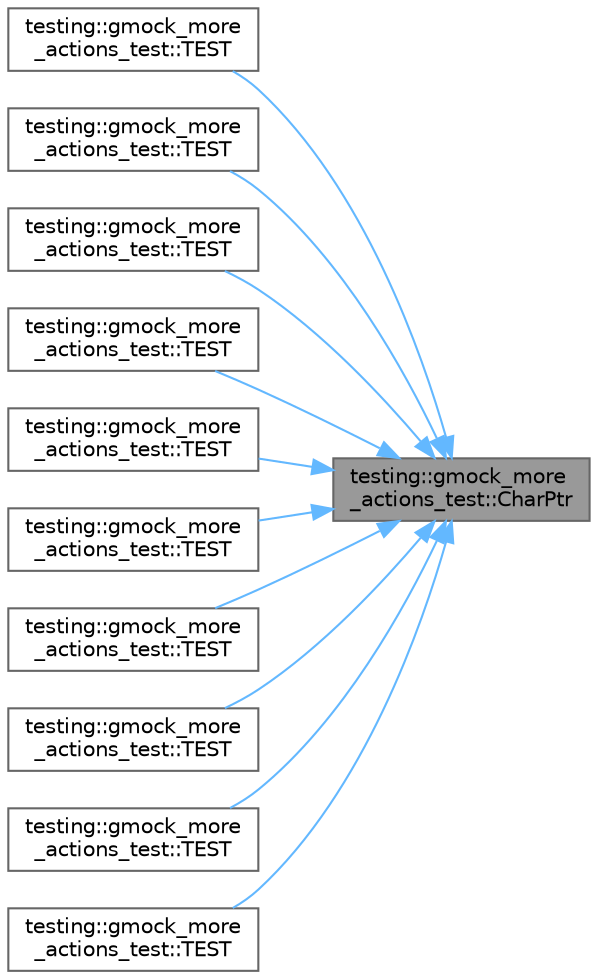 digraph "testing::gmock_more_actions_test::CharPtr"
{
 // LATEX_PDF_SIZE
  bgcolor="transparent";
  edge [fontname=Helvetica,fontsize=10,labelfontname=Helvetica,labelfontsize=10];
  node [fontname=Helvetica,fontsize=10,shape=box,height=0.2,width=0.4];
  rankdir="RL";
  Node1 [id="Node000001",label="testing::gmock_more\l_actions_test::CharPtr",height=0.2,width=0.4,color="gray40", fillcolor="grey60", style="filled", fontcolor="black",tooltip=" "];
  Node1 -> Node2 [id="edge1_Node000001_Node000002",dir="back",color="steelblue1",style="solid",tooltip=" "];
  Node2 [id="Node000002",label="testing::gmock_more\l_actions_test::TEST",height=0.2,width=0.4,color="grey40", fillcolor="white", style="filled",URL="$namespacetesting_1_1gmock__more__actions__test.html#a972b47a7e96b95606190afa928ea2db4",tooltip=" "];
  Node1 -> Node3 [id="edge2_Node000001_Node000003",dir="back",color="steelblue1",style="solid",tooltip=" "];
  Node3 [id="Node000003",label="testing::gmock_more\l_actions_test::TEST",height=0.2,width=0.4,color="grey40", fillcolor="white", style="filled",URL="$namespacetesting_1_1gmock__more__actions__test.html#a14b55eb4c0d0b3149e269eea1443cb58",tooltip=" "];
  Node1 -> Node4 [id="edge3_Node000001_Node000004",dir="back",color="steelblue1",style="solid",tooltip=" "];
  Node4 [id="Node000004",label="testing::gmock_more\l_actions_test::TEST",height=0.2,width=0.4,color="grey40", fillcolor="white", style="filled",URL="$namespacetesting_1_1gmock__more__actions__test.html#a1f11171c55d049143c980502213e0b11",tooltip=" "];
  Node1 -> Node5 [id="edge4_Node000001_Node000005",dir="back",color="steelblue1",style="solid",tooltip=" "];
  Node5 [id="Node000005",label="testing::gmock_more\l_actions_test::TEST",height=0.2,width=0.4,color="grey40", fillcolor="white", style="filled",URL="$namespacetesting_1_1gmock__more__actions__test.html#a5bfedd2255bbfe7ffcbc76ec581b2ff6",tooltip=" "];
  Node1 -> Node6 [id="edge5_Node000001_Node000006",dir="back",color="steelblue1",style="solid",tooltip=" "];
  Node6 [id="Node000006",label="testing::gmock_more\l_actions_test::TEST",height=0.2,width=0.4,color="grey40", fillcolor="white", style="filled",URL="$namespacetesting_1_1gmock__more__actions__test.html#acdcc7f6a35e6373f3d0b3a71f98c418b",tooltip=" "];
  Node1 -> Node7 [id="edge6_Node000001_Node000007",dir="back",color="steelblue1",style="solid",tooltip=" "];
  Node7 [id="Node000007",label="testing::gmock_more\l_actions_test::TEST",height=0.2,width=0.4,color="grey40", fillcolor="white", style="filled",URL="$namespacetesting_1_1gmock__more__actions__test.html#a8939ea1ccb0d8787c926c92441b27f6c",tooltip=" "];
  Node1 -> Node8 [id="edge7_Node000001_Node000008",dir="back",color="steelblue1",style="solid",tooltip=" "];
  Node8 [id="Node000008",label="testing::gmock_more\l_actions_test::TEST",height=0.2,width=0.4,color="grey40", fillcolor="white", style="filled",URL="$namespacetesting_1_1gmock__more__actions__test.html#af4756ff87444dc6deb438a350ab5527f",tooltip=" "];
  Node1 -> Node9 [id="edge8_Node000001_Node000009",dir="back",color="steelblue1",style="solid",tooltip=" "];
  Node9 [id="Node000009",label="testing::gmock_more\l_actions_test::TEST",height=0.2,width=0.4,color="grey40", fillcolor="white", style="filled",URL="$namespacetesting_1_1gmock__more__actions__test.html#a48d99224a323afa3c9772a868dd60214",tooltip=" "];
  Node1 -> Node10 [id="edge9_Node000001_Node000010",dir="back",color="steelblue1",style="solid",tooltip=" "];
  Node10 [id="Node000010",label="testing::gmock_more\l_actions_test::TEST",height=0.2,width=0.4,color="grey40", fillcolor="white", style="filled",URL="$namespacetesting_1_1gmock__more__actions__test.html#a65d674aacb46d8bf79dbdfe0d49df442",tooltip=" "];
  Node1 -> Node11 [id="edge10_Node000001_Node000011",dir="back",color="steelblue1",style="solid",tooltip=" "];
  Node11 [id="Node000011",label="testing::gmock_more\l_actions_test::TEST",height=0.2,width=0.4,color="grey40", fillcolor="white", style="filled",URL="$namespacetesting_1_1gmock__more__actions__test.html#a4f48af38351403b569fc6dfae7787ed2",tooltip=" "];
}
